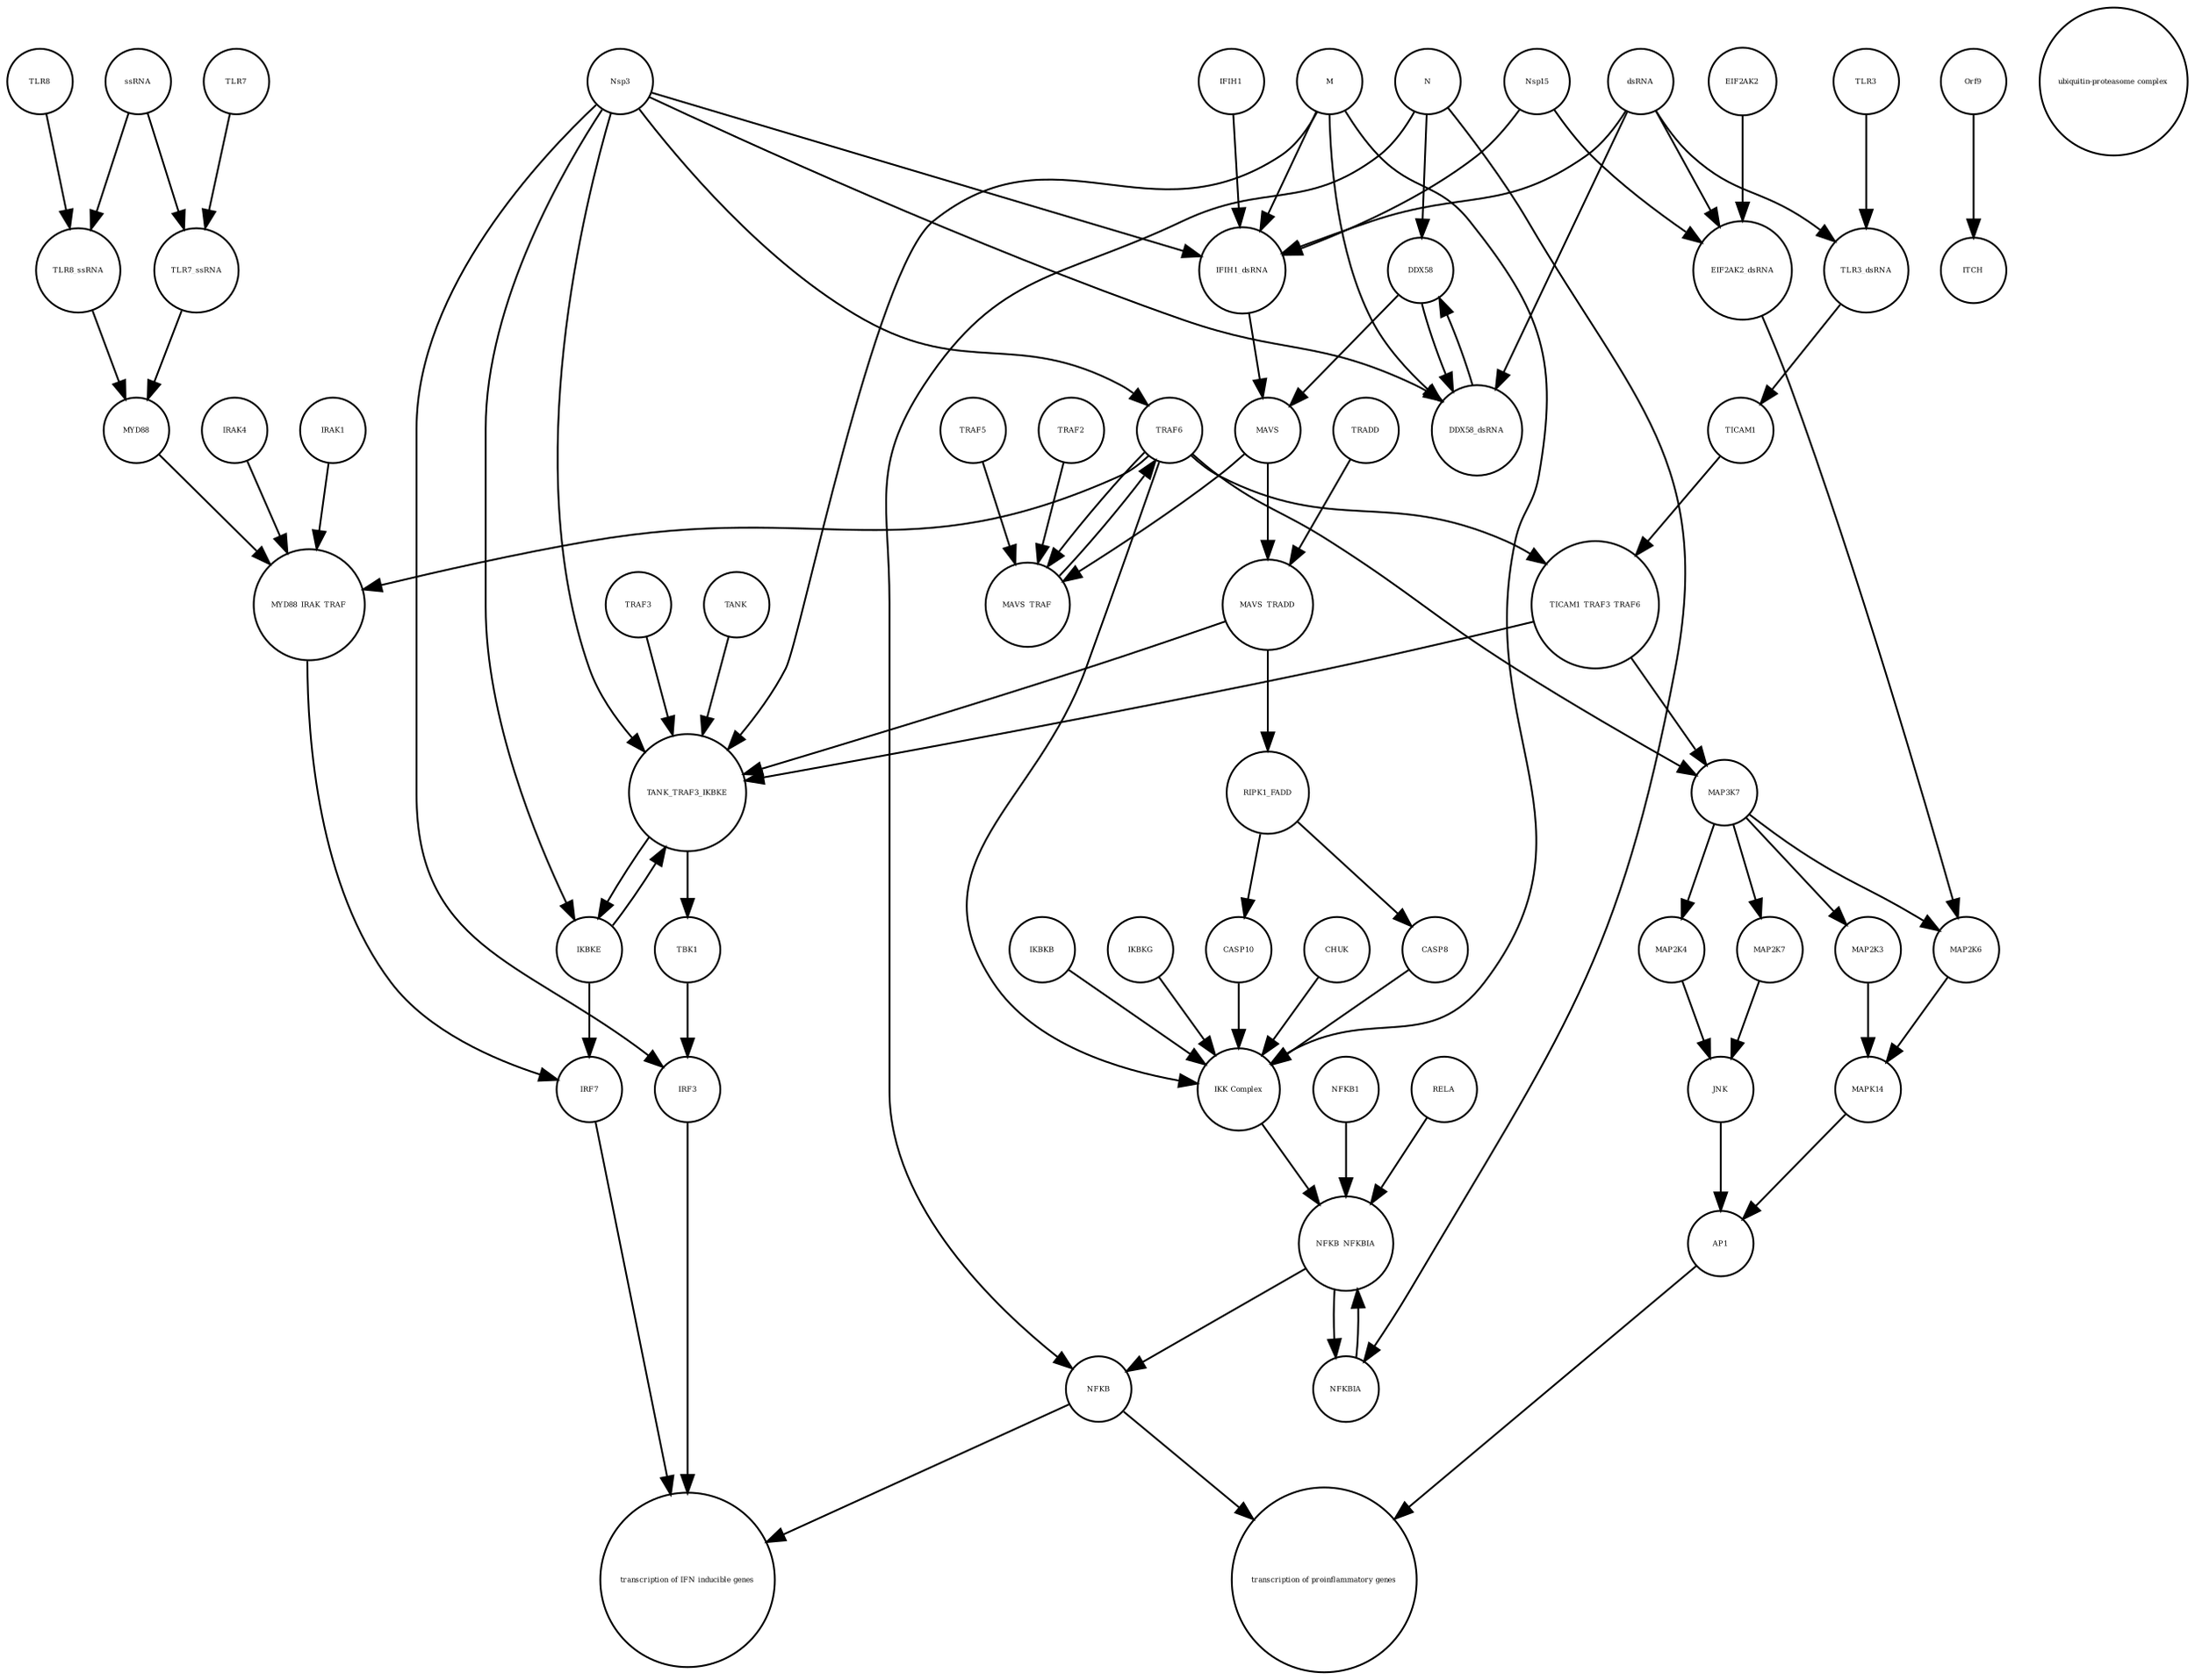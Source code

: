 strict digraph  {
TICAM1_TRAF3_TRAF6 [annotation="", bipartite=0, cls=complex, fontsize=4, label=TICAM1_TRAF3_TRAF6, shape=circle];
MAP3K7 [annotation="", bipartite=0, cls=macromolecule, fontsize=4, label=MAP3K7, shape=circle];
IRF7 [annotation=urn_miriam_hgnc_6122, bipartite=0, cls="macromolecule multimer", fontsize=4, label=IRF7, shape=circle];
"transcription of IFN inducible genes" [annotation="", bipartite=0, cls=phenotype, fontsize=4, label="transcription of IFN inducible genes", shape=circle];
AP1 [annotation="", bipartite=0, cls=complex, fontsize=4, label=AP1, shape=circle];
"transcription of proinflammatory genes" [annotation="", bipartite=0, cls=phenotype, fontsize=4, label="transcription of proinflammatory genes", shape=circle];
NFKB [annotation="", bipartite=0, cls=complex, fontsize=4, label=NFKB, shape=circle];
IRF3 [annotation=urn_miriam_hgnc_6118, bipartite=0, cls=macromolecule, fontsize=4, label=IRF3, shape=circle];
TRADD [annotation=urn_miriam_hgnc_12030, bipartite=0, cls=macromolecule, fontsize=4, label=TRADD, shape=circle];
CASP8 [annotation="", bipartite=0, cls=macromolecule, fontsize=4, label=CASP8, shape=circle];
MAVS [annotation=urn_miriam_hgnc_29233, bipartite=0, cls="macromolecule multimer", fontsize=4, label=MAVS, shape=circle];
JNK [annotation="", bipartite=0, cls=complex, fontsize=4, label=JNK, shape=circle];
TRAF5 [annotation=urn_miriam_hgnc_12035, bipartite=0, cls=macromolecule, fontsize=4, label=TRAF5, shape=circle];
DDX58 [annotation=urn_miriam_hgnc_19102, bipartite=0, cls=macromolecule, fontsize=4, label=DDX58, shape=circle];
TANK_TRAF3_IKBKE [annotation="", bipartite=0, cls=complex, fontsize=4, label=TANK_TRAF3_IKBKE, shape=circle];
IFIH1_dsRNA [annotation="", bipartite=0, cls=complex, fontsize=4, label=IFIH1_dsRNA, shape=circle];
Orf9 [annotation=urn_miriam_uniprot_P59636, bipartite=0, cls=macromolecule, fontsize=4, label=Orf9, shape=circle];
EIF2AK2_dsRNA [annotation="", bipartite=0, cls=complex, fontsize=4, label=EIF2AK2_dsRNA, shape=circle];
NFKB_NFKBIA [annotation="", bipartite=0, cls=complex, fontsize=4, label=NFKB_NFKBIA, shape=circle];
CHUK [annotation="", bipartite=0, cls=macromolecule, fontsize=4, label=CHUK, shape=circle];
Nsp15 [annotation=urn_miriam_ncbiprotein_1802476818, bipartite=0, cls=macromolecule, fontsize=4, label=Nsp15, shape=circle];
DDX58_dsRNA [annotation="", bipartite=0, cls=complex, fontsize=4, label=DDX58_dsRNA, shape=circle];
TLR8 [annotation=urn_miriam_hgnc_15632, bipartite=0, cls=macromolecule, fontsize=4, label=TLR8, shape=circle];
"ubiquitin-proteasome complex" [annotation="", bipartite=0, cls=complex, fontsize=4, label="ubiquitin-proteasome complex", shape=circle];
TICAM1 [annotation=urn_miriam_hgnc_18348, bipartite=0, cls=macromolecule, fontsize=4, label=TICAM1, shape=circle];
TBK1 [annotation="", bipartite=0, cls=macromolecule, fontsize=4, label=TBK1, shape=circle];
TLR3_dsRNA [annotation="", bipartite=0, cls=complex, fontsize=4, label=TLR3_dsRNA, shape=circle];
TLR7_ssRNA [annotation="", bipartite=0, cls=complex, fontsize=4, label=TLR7_ssRNA, shape=circle];
NFKB1 [annotation="", bipartite=0, cls=macromolecule, fontsize=4, label=NFKB1, shape=circle];
Nsp3 [annotation=urn_miriam_ncbiprotein_1802476807, bipartite=0, cls=macromolecule, fontsize=4, label=Nsp3, shape=circle];
MYD88 [annotation="", bipartite=0, cls=macromolecule, fontsize=4, label=MYD88, shape=circle];
RIPK1_FADD [annotation="", bipartite=0, cls=complex, fontsize=4, label=RIPK1_FADD, shape=circle];
IRAK4 [annotation=urn_miriam_hgnc_17967, bipartite=0, cls=macromolecule, fontsize=4, label=IRAK4, shape=circle];
IFIH1 [annotation=urn_miriam_hgnc_18873, bipartite=0, cls=macromolecule, fontsize=4, label=IFIH1, shape=circle];
TRAF2 [annotation=urn_miriam_hgnc_12032, bipartite=0, cls=macromolecule, fontsize=4, label=TRAF2, shape=circle];
MYD88_IRAK_TRAF [annotation="", bipartite=0, cls=complex, fontsize=4, label=MYD88_IRAK_TRAF, shape=circle];
CASP10 [annotation="", bipartite=0, cls=macromolecule, fontsize=4, label=CASP10, shape=circle];
ssRNA [annotation="", bipartite=0, cls="nucleic acid feature", fontsize=4, label=ssRNA, shape=circle];
IKBKB [annotation="", bipartite=0, cls=macromolecule, fontsize=4, label=IKBKB, shape=circle];
TLR8_ssRNA [annotation="", bipartite=0, cls=complex, fontsize=4, label=TLR8_ssRNA, shape=circle];
IRAK1 [annotation=urn_miriam_hgnc_6112, bipartite=0, cls=macromolecule, fontsize=4, label=IRAK1, shape=circle];
ITCH [annotation="", bipartite=0, cls=macromolecule, fontsize=4, label=ITCH, shape=circle];
TRAF6 [annotation=urn_miriam_hgnc_12036, bipartite=0, cls=macromolecule, fontsize=4, label=TRAF6, shape=circle];
dsRNA [annotation="", bipartite=0, cls="nucleic acid feature", fontsize=4, label=dsRNA, shape=circle];
TRAF3 [annotation="", bipartite=0, cls=macromolecule, fontsize=4, label=TRAF3, shape=circle];
IKBKE [annotation=urn_miriam_hgnc_14552, bipartite=0, cls=macromolecule, fontsize=4, label=IKBKE, shape=circle];
TLR3 [annotation=urn_miriam_hgnc_11849, bipartite=0, cls="macromolecule multimer", fontsize=4, label=TLR3, shape=circle];
RELA [annotation="", bipartite=0, cls=macromolecule, fontsize=4, label=RELA, shape=circle];
M [annotation=urn_miriam_ncbiprotein_1796318601, bipartite=0, cls=macromolecule, fontsize=4, label=M, shape=circle];
MAP2K4 [annotation="", bipartite=0, cls=macromolecule, fontsize=4, label=MAP2K4, shape=circle];
EIF2AK2 [annotation=urn_miriam_hgnc_9437, bipartite=0, cls=macromolecule, fontsize=4, label=EIF2AK2, shape=circle];
TANK [annotation="", bipartite=0, cls=macromolecule, fontsize=4, label=TANK, shape=circle];
TLR7 [annotation=urn_miriam_hgnc_15631, bipartite=0, cls=macromolecule, fontsize=4, label=TLR7, shape=circle];
MAPK14 [annotation="", bipartite=0, cls=macromolecule, fontsize=4, label=MAPK14, shape=circle];
MAP2K6 [annotation="", bipartite=0, cls=macromolecule, fontsize=4, label=MAP2K6, shape=circle];
"IKK Complex" [annotation="", bipartite=0, cls=complex, fontsize=4, label="IKK Complex", shape=circle];
MAP2K7 [annotation="", bipartite=0, cls=macromolecule, fontsize=4, label=MAP2K7, shape=circle];
IKBKG [annotation="", bipartite=0, cls=macromolecule, fontsize=4, label=IKBKG, shape=circle];
NFKBIA [annotation=urn_miriam_hgnc_7797, bipartite=0, cls=macromolecule, fontsize=4, label=NFKBIA, shape=circle];
MAVS_TRADD [annotation="", bipartite=0, cls=complex, fontsize=4, label=MAVS_TRADD, shape=circle];
MAP2K3 [annotation="", bipartite=0, cls=macromolecule, fontsize=4, label=MAP2K3, shape=circle];
MAVS_TRAF [annotation="", bipartite=0, cls=complex, fontsize=4, label=MAVS_TRAF, shape=circle];
N [annotation=urn_miriam_ncbiprotein_1798174255, bipartite=0, cls=macromolecule, fontsize=4, label=N, shape=circle];
TICAM1_TRAF3_TRAF6 -> MAP3K7  [annotation="", interaction_type=stimulation];
TICAM1_TRAF3_TRAF6 -> TANK_TRAF3_IKBKE  [annotation="urn_miriam_pubmed_19380580|urn_miriam_pubmed_19366914|urn_miriam_taxonomy_694009", interaction_type=stimulation];
MAP3K7 -> MAP2K3  [annotation=urn_miriam_pubmed_19366914, interaction_type=catalysis];
MAP3K7 -> MAP2K7  [annotation=urn_miriam_pubmed_19366914, interaction_type=catalysis];
MAP3K7 -> MAP2K4  [annotation=urn_miriam_pubmed_19366914, interaction_type=catalysis];
MAP3K7 -> MAP2K6  [annotation=urn_miriam_pubmed_19366914, interaction_type=catalysis];
IRF7 -> "transcription of IFN inducible genes"  [annotation="", interaction_type=stimulation];
AP1 -> "transcription of proinflammatory genes"  [annotation="", interaction_type=stimulation];
NFKB -> "transcription of proinflammatory genes"  [annotation="", interaction_type=stimulation];
NFKB -> "transcription of IFN inducible genes"  [annotation="", interaction_type=stimulation];
IRF3 -> "transcription of IFN inducible genes"  [annotation="", interaction_type=stimulation];
TRADD -> MAVS_TRADD  [annotation="", interaction_type=production];
CASP8 -> "IKK Complex"  [annotation="urn_miriam_pubmed_19366914|urn_miriam_pubmed_20303872|urn_miriam_pubmed_17705188|urn_miriam_pubmed_694009", interaction_type=stimulation];
MAVS -> MAVS_TRADD  [annotation="", interaction_type=production];
MAVS -> MAVS_TRAF  [annotation="", interaction_type=production];
JNK -> AP1  [annotation=urn_miriam_pubmed_19366914, interaction_type=stimulation];
TRAF5 -> MAVS_TRAF  [annotation="", interaction_type=production];
DDX58 -> DDX58_dsRNA  [annotation="", interaction_type=production];
DDX58 -> MAVS  [annotation=urn_miriam_pubmed_25581309, interaction_type=catalysis];
TANK_TRAF3_IKBKE -> TBK1  [annotation=urn_miriam_pubmed_19366914, interaction_type=stimulation];
TANK_TRAF3_IKBKE -> IKBKE  [annotation="urn_miriam_pubmed_20303872|urn_miriam_pubmed_31226023|urn_miriam_taxonomy_694009", interaction_type=stimulation];
IFIH1_dsRNA -> MAVS  [annotation=urn_miriam_pubmed_25581309, interaction_type=catalysis];
Orf9 -> ITCH  [annotation="urn_miriam_pubmed_25135833|urn_miriam_taxonomy_694009", interaction_type=stimulation];
EIF2AK2_dsRNA -> MAP2K6  [annotation=urn_miriam_pubmed_19366914, interaction_type=stimulation];
NFKB_NFKBIA -> NFKBIA  [annotation="", interaction_type=production];
NFKB_NFKBIA -> NFKB  [annotation="", interaction_type=production];
CHUK -> "IKK Complex"  [annotation="", interaction_type=production];
Nsp15 -> IFIH1_dsRNA  [annotation="urn_miriam_pubmed_28484023|urn_miriam_pubmed_19380580|urn_miriam_pubmed_31226023|urn_miriam_taxonomy_694009", interaction_type=inhibition];
Nsp15 -> EIF2AK2_dsRNA  [annotation="urn_miriam_pubmed_28484023|urn_miriam_pubmed_19366914|urn_miriam_taxonomy_694009", interaction_type=inhibition];
DDX58_dsRNA -> DDX58  [annotation="urn_miriam_pubmed_25581309|urn_miriam_pubmed_28148787|urn_miriam_taxonomy_694009", interaction_type=catalysis];
TLR8 -> TLR8_ssRNA  [annotation="", interaction_type=production];
TICAM1 -> TICAM1_TRAF3_TRAF6  [annotation="", interaction_type=production];
TBK1 -> IRF3  [annotation=urn_miriam_pubmed_25581309, interaction_type=catalysis];
TLR3_dsRNA -> TICAM1  [annotation=urn_miriam_pubmed_20303872, interaction_type=stimulation];
TLR7_ssRNA -> MYD88  [annotation=urn_miriam_pubmed_19366914, interaction_type=stimulation];
NFKB1 -> NFKB_NFKBIA  [annotation="", interaction_type=production];
Nsp3 -> DDX58_dsRNA  [annotation="urn_miriam_pubmed_20303872|urn_miriam_pubmed_19380580|urn_miriam_pubmed_31226023|urn_miriam_taxonomy_694009", interaction_type=inhibition];
Nsp3 -> IRF3  [annotation="urn_miriam_pubmed_17761676|urn_miriam_pubmed_31226023|urn_miriam_taxonomy_694009", interaction_type=inhibition];
Nsp3 -> IFIH1_dsRNA  [annotation="urn_miriam_pubmed_28484023|urn_miriam_pubmed_19380580|urn_miriam_pubmed_31226023|urn_miriam_taxonomy_694009", interaction_type=inhibition];
Nsp3 -> TANK_TRAF3_IKBKE  [annotation="urn_miriam_pubmed_19366914|urn_miriam_pubmed_27164085|urn_miriam_pubmed_19380580|urn_miriam_taxonomy_694009", interaction_type=inhibition];
Nsp3 -> IKBKE  [annotation="urn_miriam_pubmed_20303872|urn_miriam_pubmed_31226023|urn_miriam_taxonomy_694009", interaction_type=inhibition];
Nsp3 -> TRAF6  [annotation="urn_miriam_pubmed_27164085|urn_miriam_taxonomy_694009", interaction_type=catalysis];
MYD88 -> MYD88_IRAK_TRAF  [annotation="", interaction_type=production];
RIPK1_FADD -> CASP10  [annotation=urn_miriam_pubmed_20303872, interaction_type=stimulation];
RIPK1_FADD -> CASP8  [annotation=urn_miriam_pubmed_19366914, interaction_type=stimulation];
IRAK4 -> MYD88_IRAK_TRAF  [annotation="", interaction_type=production];
IFIH1 -> IFIH1_dsRNA  [annotation="", interaction_type=production];
TRAF2 -> MAVS_TRAF  [annotation="", interaction_type=production];
MYD88_IRAK_TRAF -> IRF7  [annotation=urn_miriam_pubmed_20303872, interaction_type=catalysis];
CASP10 -> "IKK Complex"  [annotation="urn_miriam_pubmed_19366914|urn_miriam_pubmed_20303872|urn_miriam_pubmed_17705188|urn_miriam_pubmed_694009", interaction_type=stimulation];
ssRNA -> TLR7_ssRNA  [annotation="", interaction_type=production];
ssRNA -> TLR8_ssRNA  [annotation="", interaction_type=production];
IKBKB -> "IKK Complex"  [annotation="", interaction_type=production];
TLR8_ssRNA -> MYD88  [annotation=urn_miriam_pubmed_19366914, interaction_type=stimulation];
IRAK1 -> MYD88_IRAK_TRAF  [annotation="", interaction_type=production];
TRAF6 -> MYD88_IRAK_TRAF  [annotation="", interaction_type=production];
TRAF6 -> "IKK Complex"  [annotation="urn_miriam_pubmed_19366914|urn_miriam_pubmed_20303872|urn_miriam_pubmed_17705188|urn_miriam_pubmed_694009", interaction_type=stimulation];
TRAF6 -> MAVS_TRAF  [annotation="", interaction_type=production];
TRAF6 -> MAP3K7  [annotation=urn_miriam_pubmed_19366914, interaction_type=stimulation];
TRAF6 -> TICAM1_TRAF3_TRAF6  [annotation="", interaction_type=production];
dsRNA -> DDX58_dsRNA  [annotation="", interaction_type=production];
dsRNA -> IFIH1_dsRNA  [annotation="", interaction_type=production];
dsRNA -> TLR3_dsRNA  [annotation="", interaction_type=production];
dsRNA -> EIF2AK2_dsRNA  [annotation="", interaction_type=production];
TRAF3 -> TANK_TRAF3_IKBKE  [annotation="", interaction_type=production];
IKBKE -> TANK_TRAF3_IKBKE  [annotation="", interaction_type=production];
IKBKE -> IRF7  [annotation=urn_miriam_pubmed_20303872, interaction_type=catalysis];
TLR3 -> TLR3_dsRNA  [annotation="", interaction_type=production];
RELA -> NFKB_NFKBIA  [annotation="", interaction_type=production];
M -> DDX58_dsRNA  [annotation="urn_miriam_pubmed_20303872|urn_miriam_pubmed_19380580|urn_miriam_pubmed_31226023|urn_miriam_taxonomy_694009", interaction_type=inhibition];
M -> "IKK Complex"  [annotation="urn_miriam_pubmed_19366914|urn_miriam_pubmed_20303872|urn_miriam_pubmed_17705188|urn_miriam_pubmed_694009", interaction_type=inhibition];
M -> TANK_TRAF3_IKBKE  [annotation="urn_miriam_pubmed_19366914|urn_miriam_pubmed_27164085|urn_miriam_pubmed_19380580|urn_miriam_taxonomy_694009", interaction_type=inhibition];
M -> IFIH1_dsRNA  [annotation="urn_miriam_pubmed_28484023|urn_miriam_pubmed_19380580|urn_miriam_pubmed_31226023|urn_miriam_taxonomy_694009", interaction_type=inhibition];
MAP2K4 -> JNK  [annotation=urn_miriam_pubmed_19366914, interaction_type=catalysis];
EIF2AK2 -> EIF2AK2_dsRNA  [annotation="", interaction_type=production];
TANK -> TANK_TRAF3_IKBKE  [annotation="", interaction_type=production];
TLR7 -> TLR7_ssRNA  [annotation="", interaction_type=production];
MAPK14 -> AP1  [annotation=urn_miriam_pubmed_19366914, interaction_type=stimulation];
MAP2K6 -> MAPK14  [annotation=urn_miriam_pubmed_19366914, interaction_type=catalysis];
"IKK Complex" -> NFKB_NFKBIA  [annotation=urn_miriam_pubmed_19366914, interaction_type=catalysis];
MAP2K7 -> JNK  [annotation=urn_miriam_pubmed_19366914, interaction_type=catalysis];
IKBKG -> "IKK Complex"  [annotation="", interaction_type=production];
NFKBIA -> NFKB_NFKBIA  [annotation="", interaction_type=production];
MAVS_TRADD -> TANK_TRAF3_IKBKE  [annotation="urn_miriam_pubmed_19366914|urn_miriam_pubmed_27164085|urn_miriam_pubmed_19380580|urn_miriam_taxonomy_694009", interaction_type=stimulation];
MAVS_TRADD -> RIPK1_FADD  [annotation=urn_miriam_pubmed_19366914, interaction_type=stimulation];
MAP2K3 -> MAPK14  [annotation=urn_miriam_pubmed_19366914, interaction_type=catalysis];
MAVS_TRAF -> TRAF6  [annotation=urn_miriam_pubmed_19366914, interaction_type=catalysis];
N -> NFKBIA  [annotation="urn_miriam_pubmed_16143815|urn_miriam_taxonomy_694009", interaction_type=stimulation];
N -> NFKB  [annotation="urn_miriam_pubmed_16143815|urn_miriam_taxonomy_694009", interaction_type=stimulation];
N -> DDX58  [annotation="urn_miriam_pubmed_25581309|urn_miriam_pubmed_28148787|urn_miriam_taxonomy_694009", interaction_type=inhibition];
}
